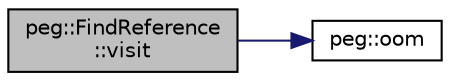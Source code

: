 digraph "peg::FindReference::visit"
{
 // LATEX_PDF_SIZE
  edge [fontname="Helvetica",fontsize="10",labelfontname="Helvetica",labelfontsize="10"];
  node [fontname="Helvetica",fontsize="10",shape=record];
  rankdir="LR";
  Node1 [label="peg::FindReference\l::visit",height=0.2,width=0.4,color="black", fillcolor="grey75", style="filled", fontcolor="black",tooltip=" "];
  Node1 -> Node2 [color="midnightblue",fontsize="10",style="solid",fontname="Helvetica"];
  Node2 [label="peg::oom",height=0.2,width=0.4,color="black", fillcolor="white", style="filled",URL="$namespacepeg.html#a8ebc7c5678a9063f189796ff872193a2",tooltip=" "];
}
